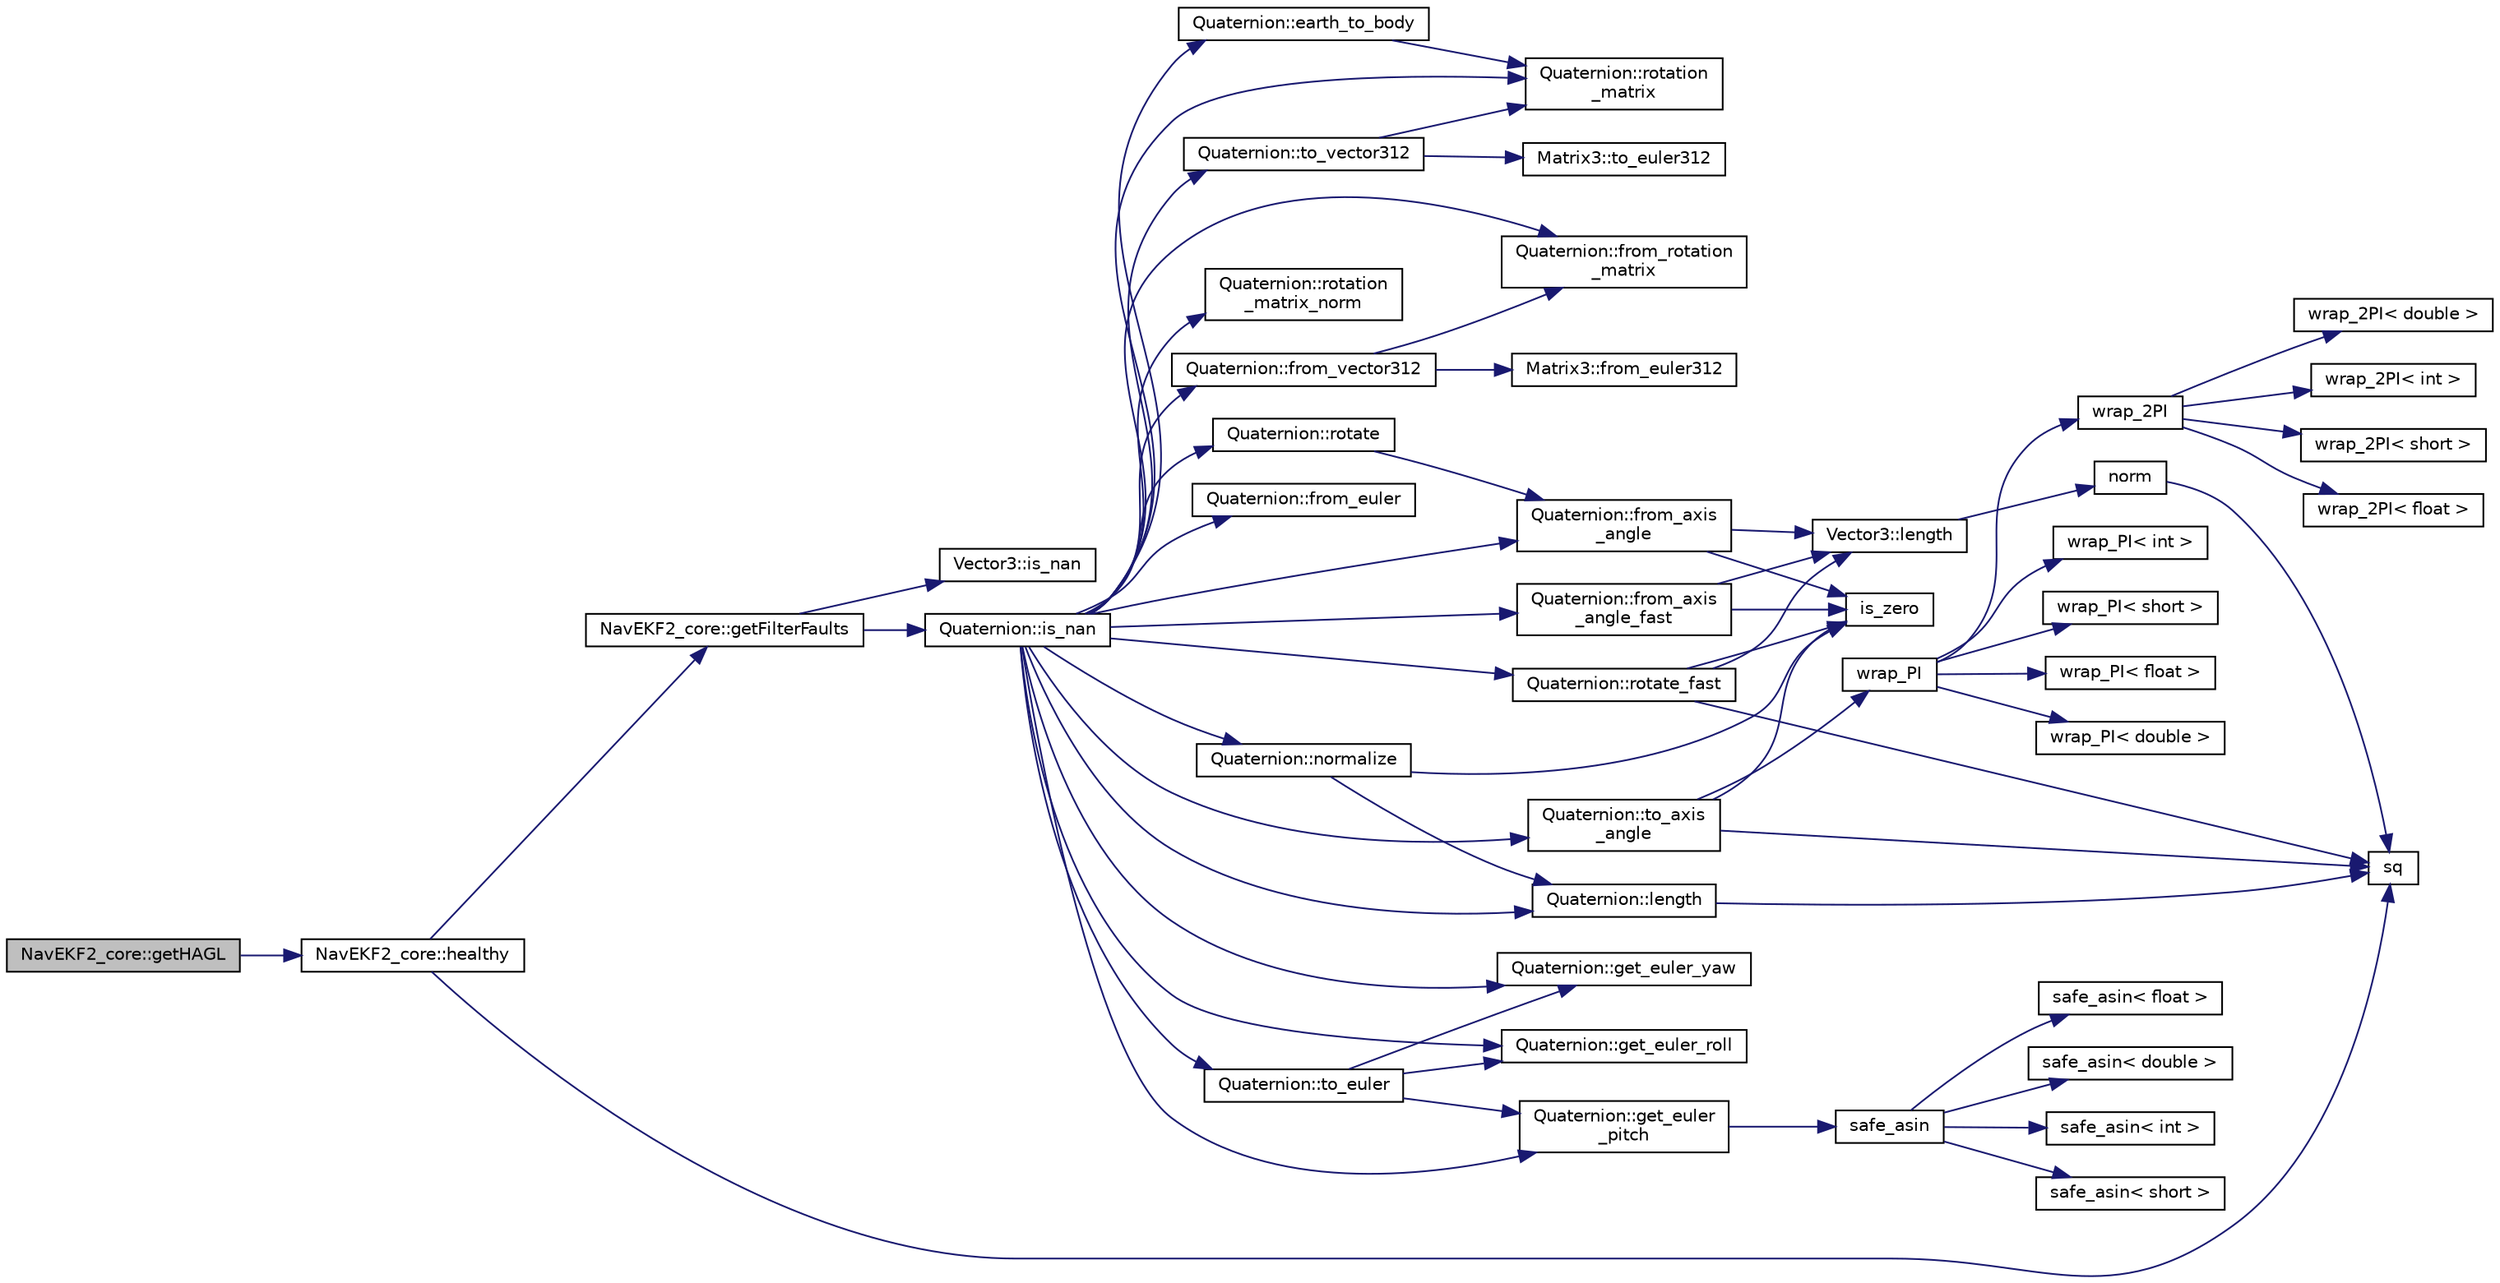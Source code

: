 digraph "NavEKF2_core::getHAGL"
{
 // INTERACTIVE_SVG=YES
  edge [fontname="Helvetica",fontsize="10",labelfontname="Helvetica",labelfontsize="10"];
  node [fontname="Helvetica",fontsize="10",shape=record];
  rankdir="LR";
  Node1 [label="NavEKF2_core::getHAGL",height=0.2,width=0.4,color="black", fillcolor="grey75", style="filled", fontcolor="black"];
  Node1 -> Node2 [color="midnightblue",fontsize="10",style="solid",fontname="Helvetica"];
  Node2 [label="NavEKF2_core::healthy",height=0.2,width=0.4,color="black", fillcolor="white", style="filled",URL="$classNavEKF2__core.html#a8d067b6e795bb3781dbed07d35bf21cc"];
  Node2 -> Node3 [color="midnightblue",fontsize="10",style="solid",fontname="Helvetica"];
  Node3 [label="NavEKF2_core::getFilterFaults",height=0.2,width=0.4,color="black", fillcolor="white", style="filled",URL="$classNavEKF2__core.html#a279e8116bbf537d4c1bb9e82370898a1"];
  Node3 -> Node4 [color="midnightblue",fontsize="10",style="solid",fontname="Helvetica"];
  Node4 [label="Quaternion::is_nan",height=0.2,width=0.4,color="black", fillcolor="white", style="filled",URL="$classQuaternion.html#aa3036ce97bb5a7394a2d65edecd8f1ab"];
  Node4 -> Node5 [color="midnightblue",fontsize="10",style="solid",fontname="Helvetica"];
  Node5 [label="Quaternion::rotation\l_matrix",height=0.2,width=0.4,color="black", fillcolor="white", style="filled",URL="$classQuaternion.html#afb7132c9c69a984a40be950a17effeaa"];
  Node4 -> Node6 [color="midnightblue",fontsize="10",style="solid",fontname="Helvetica"];
  Node6 [label="Quaternion::rotation\l_matrix_norm",height=0.2,width=0.4,color="black", fillcolor="white", style="filled",URL="$classQuaternion.html#a6eb039e1550ddd16c5a7c8ebb3554683"];
  Node4 -> Node7 [color="midnightblue",fontsize="10",style="solid",fontname="Helvetica"];
  Node7 [label="Quaternion::from_rotation\l_matrix",height=0.2,width=0.4,color="black", fillcolor="white", style="filled",URL="$classQuaternion.html#a5ee01ee833114be6181887d0dcfb33b1"];
  Node4 -> Node8 [color="midnightblue",fontsize="10",style="solid",fontname="Helvetica"];
  Node8 [label="Quaternion::earth_to_body",height=0.2,width=0.4,color="black", fillcolor="white", style="filled",URL="$classQuaternion.html#a20c1310cb43b19ab1fdcbde038d1e508"];
  Node8 -> Node5 [color="midnightblue",fontsize="10",style="solid",fontname="Helvetica"];
  Node4 -> Node9 [color="midnightblue",fontsize="10",style="solid",fontname="Helvetica"];
  Node9 [label="Quaternion::from_euler",height=0.2,width=0.4,color="black", fillcolor="white", style="filled",URL="$classQuaternion.html#aff2d2d3d1c5937523df8357deae4eeab"];
  Node4 -> Node10 [color="midnightblue",fontsize="10",style="solid",fontname="Helvetica"];
  Node10 [label="Quaternion::from_vector312",height=0.2,width=0.4,color="black", fillcolor="white", style="filled",URL="$classQuaternion.html#aeef32cfe233988d2b1b2f09e33263875"];
  Node10 -> Node11 [color="midnightblue",fontsize="10",style="solid",fontname="Helvetica"];
  Node11 [label="Matrix3::from_euler312",height=0.2,width=0.4,color="black", fillcolor="white", style="filled",URL="$classMatrix3.html#ac40446799dccb00a1a0098decf876d7b"];
  Node10 -> Node7 [color="midnightblue",fontsize="10",style="solid",fontname="Helvetica"];
  Node4 -> Node12 [color="midnightblue",fontsize="10",style="solid",fontname="Helvetica"];
  Node12 [label="Quaternion::to_axis\l_angle",height=0.2,width=0.4,color="black", fillcolor="white", style="filled",URL="$classQuaternion.html#aa4262462e1c1217fd3bd97b6421dd318"];
  Node12 -> Node13 [color="midnightblue",fontsize="10",style="solid",fontname="Helvetica"];
  Node13 [label="sq",height=0.2,width=0.4,color="black", fillcolor="white", style="filled",URL="$AP__Math_8h.html#a0375e3d67fd3911cacee5c3e1408c0f2"];
  Node12 -> Node14 [color="midnightblue",fontsize="10",style="solid",fontname="Helvetica"];
  Node14 [label="is_zero",height=0.2,width=0.4,color="black", fillcolor="white", style="filled",URL="$AP__Math_8h.html#a2a12cce483e9b870da70d30406d82c60"];
  Node12 -> Node15 [color="midnightblue",fontsize="10",style="solid",fontname="Helvetica"];
  Node15 [label="wrap_PI",height=0.2,width=0.4,color="black", fillcolor="white", style="filled",URL="$AP__Math_8cpp.html#a21d0562d7b23dd9f04bc30a3611cc577"];
  Node15 -> Node16 [color="midnightblue",fontsize="10",style="solid",fontname="Helvetica"];
  Node16 [label="wrap_2PI",height=0.2,width=0.4,color="black", fillcolor="white", style="filled",URL="$AP__Math_8cpp.html#aa66b7eae8d7e99247c6a2b3d2b5c7b8d"];
  Node16 -> Node17 [color="midnightblue",fontsize="10",style="solid",fontname="Helvetica"];
  Node17 [label="wrap_2PI\< int \>",height=0.2,width=0.4,color="black", fillcolor="white", style="filled",URL="$AP__Math_8cpp.html#a50a4ded454375642e1944882b01a1ae5"];
  Node16 -> Node18 [color="midnightblue",fontsize="10",style="solid",fontname="Helvetica"];
  Node18 [label="wrap_2PI\< short \>",height=0.2,width=0.4,color="black", fillcolor="white", style="filled",URL="$AP__Math_8cpp.html#aaf8ce7d4f9e3837bdbd5aac6545b4000"];
  Node16 -> Node19 [color="midnightblue",fontsize="10",style="solid",fontname="Helvetica"];
  Node19 [label="wrap_2PI\< float \>",height=0.2,width=0.4,color="black", fillcolor="white", style="filled",URL="$AP__Math_8cpp.html#a7182302503c136742396e3057b680dc7"];
  Node16 -> Node20 [color="midnightblue",fontsize="10",style="solid",fontname="Helvetica"];
  Node20 [label="wrap_2PI\< double \>",height=0.2,width=0.4,color="black", fillcolor="white", style="filled",URL="$AP__Math_8cpp.html#a0b4be48e39c65e97084146b9f1d22c00"];
  Node15 -> Node21 [color="midnightblue",fontsize="10",style="solid",fontname="Helvetica"];
  Node21 [label="wrap_PI\< int \>",height=0.2,width=0.4,color="black", fillcolor="white", style="filled",URL="$AP__Math_8cpp.html#a044023fcfa899d449f5a219ca7596ca4"];
  Node15 -> Node22 [color="midnightblue",fontsize="10",style="solid",fontname="Helvetica"];
  Node22 [label="wrap_PI\< short \>",height=0.2,width=0.4,color="black", fillcolor="white", style="filled",URL="$AP__Math_8cpp.html#ad0041912c2965b653fa9cf6854e47bc8"];
  Node15 -> Node23 [color="midnightblue",fontsize="10",style="solid",fontname="Helvetica"];
  Node23 [label="wrap_PI\< float \>",height=0.2,width=0.4,color="black", fillcolor="white", style="filled",URL="$AP__Math_8cpp.html#a789e7d40c173a1fab6560d1b61609952"];
  Node15 -> Node24 [color="midnightblue",fontsize="10",style="solid",fontname="Helvetica"];
  Node24 [label="wrap_PI\< double \>",height=0.2,width=0.4,color="black", fillcolor="white", style="filled",URL="$AP__Math_8cpp.html#a66b3a8191d62a34f4d673d5c62d8d1cf"];
  Node4 -> Node25 [color="midnightblue",fontsize="10",style="solid",fontname="Helvetica"];
  Node25 [label="Quaternion::from_axis\l_angle",height=0.2,width=0.4,color="black", fillcolor="white", style="filled",URL="$classQuaternion.html#a6c21fe33378aa16a33cba869ba4af5dc"];
  Node25 -> Node26 [color="midnightblue",fontsize="10",style="solid",fontname="Helvetica"];
  Node26 [label="Vector3::length",height=0.2,width=0.4,color="black", fillcolor="white", style="filled",URL="$classVector3.html#ac1fd5514e368a1e1c2d13f71eda18345"];
  Node26 -> Node27 [color="midnightblue",fontsize="10",style="solid",fontname="Helvetica"];
  Node27 [label="norm",height=0.2,width=0.4,color="black", fillcolor="white", style="filled",URL="$AP__Math_8h.html#adc76d4a5e5c9ae8cb7ab17b55c40d636"];
  Node27 -> Node13 [color="midnightblue",fontsize="10",style="solid",fontname="Helvetica"];
  Node25 -> Node14 [color="midnightblue",fontsize="10",style="solid",fontname="Helvetica"];
  Node4 -> Node28 [color="midnightblue",fontsize="10",style="solid",fontname="Helvetica"];
  Node28 [label="Quaternion::rotate",height=0.2,width=0.4,color="black", fillcolor="white", style="filled",URL="$classQuaternion.html#aad078c52b4d7e9221963199f0dd075df"];
  Node28 -> Node25 [color="midnightblue",fontsize="10",style="solid",fontname="Helvetica"];
  Node4 -> Node29 [color="midnightblue",fontsize="10",style="solid",fontname="Helvetica"];
  Node29 [label="Quaternion::from_axis\l_angle_fast",height=0.2,width=0.4,color="black", fillcolor="white", style="filled",URL="$classQuaternion.html#ade8a1797e25cc72e0b0520e075f9fb44"];
  Node29 -> Node26 [color="midnightblue",fontsize="10",style="solid",fontname="Helvetica"];
  Node29 -> Node14 [color="midnightblue",fontsize="10",style="solid",fontname="Helvetica"];
  Node4 -> Node30 [color="midnightblue",fontsize="10",style="solid",fontname="Helvetica"];
  Node30 [label="Quaternion::rotate_fast",height=0.2,width=0.4,color="black", fillcolor="white", style="filled",URL="$classQuaternion.html#a9ec53ab1613347e4ab60db39fd917e3e"];
  Node30 -> Node26 [color="midnightblue",fontsize="10",style="solid",fontname="Helvetica"];
  Node30 -> Node14 [color="midnightblue",fontsize="10",style="solid",fontname="Helvetica"];
  Node30 -> Node13 [color="midnightblue",fontsize="10",style="solid",fontname="Helvetica"];
  Node4 -> Node31 [color="midnightblue",fontsize="10",style="solid",fontname="Helvetica"];
  Node31 [label="Quaternion::get_euler_roll",height=0.2,width=0.4,color="black", fillcolor="white", style="filled",URL="$classQuaternion.html#a9ae6c42349ddc744022a4a1cf7868eb0"];
  Node4 -> Node32 [color="midnightblue",fontsize="10",style="solid",fontname="Helvetica"];
  Node32 [label="Quaternion::get_euler\l_pitch",height=0.2,width=0.4,color="black", fillcolor="white", style="filled",URL="$classQuaternion.html#a0bfe50c332309932cd833b83f6524e5f"];
  Node32 -> Node33 [color="midnightblue",fontsize="10",style="solid",fontname="Helvetica"];
  Node33 [label="safe_asin",height=0.2,width=0.4,color="black", fillcolor="white", style="filled",URL="$AP__Math_8cpp.html#a3370ada2588e54722319d65e00d8545c"];
  Node33 -> Node34 [color="midnightblue",fontsize="10",style="solid",fontname="Helvetica"];
  Node34 [label="safe_asin\< int \>",height=0.2,width=0.4,color="black", fillcolor="white", style="filled",URL="$AP__Math_8cpp.html#acde8e5813f30717986b84509948bf530"];
  Node33 -> Node35 [color="midnightblue",fontsize="10",style="solid",fontname="Helvetica"];
  Node35 [label="safe_asin\< short \>",height=0.2,width=0.4,color="black", fillcolor="white", style="filled",URL="$AP__Math_8cpp.html#a6baeda4985886aba9f6d5d5008ac2b10"];
  Node33 -> Node36 [color="midnightblue",fontsize="10",style="solid",fontname="Helvetica"];
  Node36 [label="safe_asin\< float \>",height=0.2,width=0.4,color="black", fillcolor="white", style="filled",URL="$AP__Math_8cpp.html#a48612e903b0ef12fa5653056a6d5b3f7"];
  Node33 -> Node37 [color="midnightblue",fontsize="10",style="solid",fontname="Helvetica"];
  Node37 [label="safe_asin\< double \>",height=0.2,width=0.4,color="black", fillcolor="white", style="filled",URL="$AP__Math_8cpp.html#a9f2aae5b5adb09329c1a64b433d148dd"];
  Node4 -> Node38 [color="midnightblue",fontsize="10",style="solid",fontname="Helvetica"];
  Node38 [label="Quaternion::get_euler_yaw",height=0.2,width=0.4,color="black", fillcolor="white", style="filled",URL="$classQuaternion.html#a35c2a1030832728574363ed8655da625"];
  Node4 -> Node39 [color="midnightblue",fontsize="10",style="solid",fontname="Helvetica"];
  Node39 [label="Quaternion::to_euler",height=0.2,width=0.4,color="black", fillcolor="white", style="filled",URL="$classQuaternion.html#ab3049efa36b211699ca03ea53970f0fd"];
  Node39 -> Node31 [color="midnightblue",fontsize="10",style="solid",fontname="Helvetica"];
  Node39 -> Node32 [color="midnightblue",fontsize="10",style="solid",fontname="Helvetica"];
  Node39 -> Node38 [color="midnightblue",fontsize="10",style="solid",fontname="Helvetica"];
  Node4 -> Node40 [color="midnightblue",fontsize="10",style="solid",fontname="Helvetica"];
  Node40 [label="Quaternion::to_vector312",height=0.2,width=0.4,color="black", fillcolor="white", style="filled",URL="$classQuaternion.html#a00c34e96c45fd01df6d7fa63900ad420"];
  Node40 -> Node5 [color="midnightblue",fontsize="10",style="solid",fontname="Helvetica"];
  Node40 -> Node41 [color="midnightblue",fontsize="10",style="solid",fontname="Helvetica"];
  Node41 [label="Matrix3::to_euler312",height=0.2,width=0.4,color="black", fillcolor="white", style="filled",URL="$classMatrix3.html#abd9cba5416890b2470e3e0f44c314c2a"];
  Node4 -> Node42 [color="midnightblue",fontsize="10",style="solid",fontname="Helvetica"];
  Node42 [label="Quaternion::length",height=0.2,width=0.4,color="black", fillcolor="white", style="filled",URL="$classQuaternion.html#a6f5e82dd828c59392a3133d6d5877f39"];
  Node42 -> Node13 [color="midnightblue",fontsize="10",style="solid",fontname="Helvetica"];
  Node4 -> Node43 [color="midnightblue",fontsize="10",style="solid",fontname="Helvetica"];
  Node43 [label="Quaternion::normalize",height=0.2,width=0.4,color="black", fillcolor="white", style="filled",URL="$classQuaternion.html#a48e6bafb249c895ed25f29dc9170e11e"];
  Node43 -> Node42 [color="midnightblue",fontsize="10",style="solid",fontname="Helvetica"];
  Node43 -> Node14 [color="midnightblue",fontsize="10",style="solid",fontname="Helvetica"];
  Node3 -> Node44 [color="midnightblue",fontsize="10",style="solid",fontname="Helvetica"];
  Node44 [label="Vector3::is_nan",height=0.2,width=0.4,color="black", fillcolor="white", style="filled",URL="$classVector3.html#a076ee3d40e645623b54650cca5ae6df7"];
  Node2 -> Node13 [color="midnightblue",fontsize="10",style="solid",fontname="Helvetica"];
}
